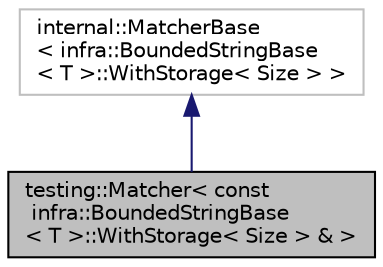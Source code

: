 digraph "testing::Matcher&lt; const infra::BoundedStringBase&lt; T &gt;::WithStorage&lt; Size &gt; &amp; &gt;"
{
 // INTERACTIVE_SVG=YES
  edge [fontname="Helvetica",fontsize="10",labelfontname="Helvetica",labelfontsize="10"];
  node [fontname="Helvetica",fontsize="10",shape=record];
  Node0 [label="testing::Matcher\< const\l infra::BoundedStringBase\l\< T \>::WithStorage\< Size \> & \>",height=0.2,width=0.4,color="black", fillcolor="grey75", style="filled", fontcolor="black"];
  Node1 -> Node0 [dir="back",color="midnightblue",fontsize="10",style="solid",fontname="Helvetica"];
  Node1 [label="internal::MatcherBase\l\< infra::BoundedStringBase\l\< T \>::WithStorage\< Size \> \>",height=0.2,width=0.4,color="grey75", fillcolor="white", style="filled"];
}
